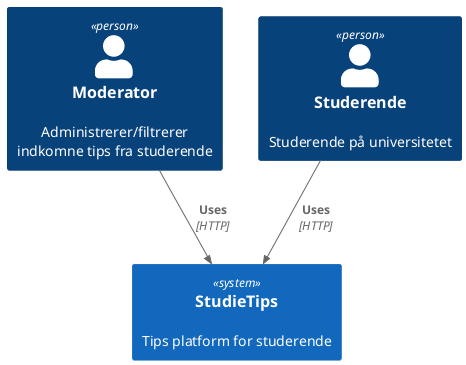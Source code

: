 @startuml System Context Diagram
!include <C4/C4_Container>

Person(mod, "Moderator", "Administrerer/filtrerer indkomne tips fra studerende")
Person(student, "Studerende", "Studerende på universitetet")

System(StudieTips, "StudieTips", "Tips platform for studerende")

Rel(mod, StudieTips, "Uses", "HTTP")
Rel(student, StudieTips, "Uses", "HTTP")




@enduml


